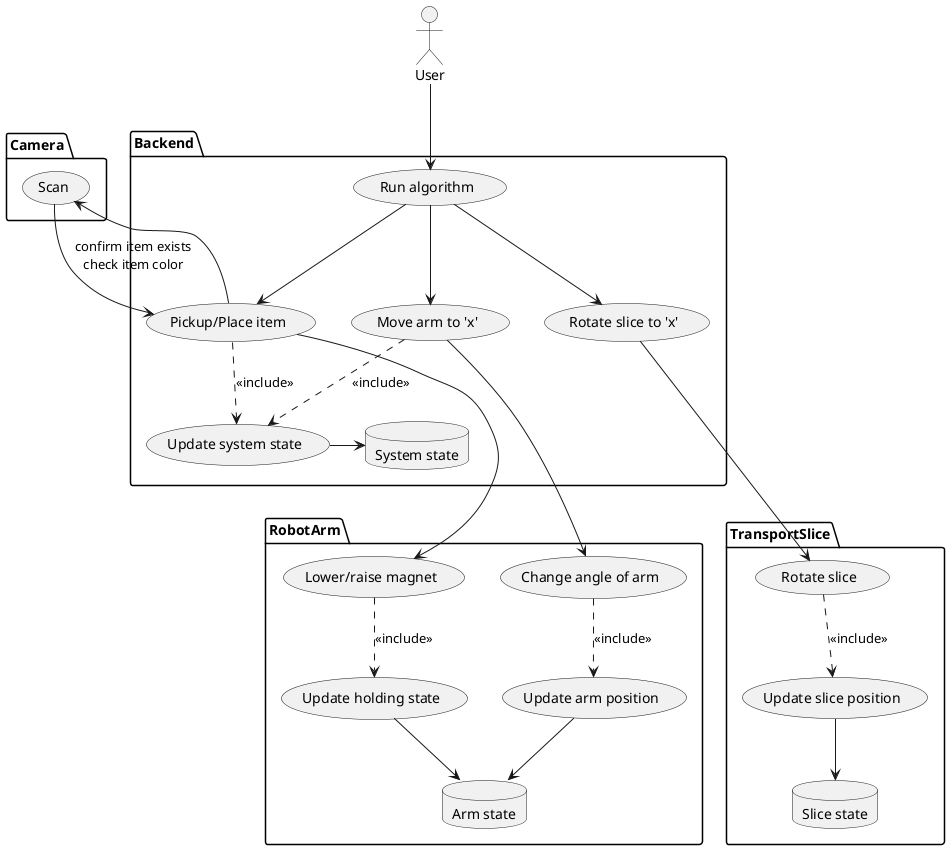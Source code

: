 @startuml use-case-diagram-v1

actor User


package RobotArm {
    database "Arm state" as armState
    (Change angle of arm)
    (Lower/raise magnet)
    (Update arm position)
    (Update holding state)
}

package TransportSlice {
    database "Slice state" as sliceState
    (Rotate slice)
    (Update slice position)
}

package Backend {
    database "System state" as systemState
    (Run algorithm)
    (Update system state)
    (Move arm to 'x')
    (Rotate slice to 'x')
    (Pickup/Place item)
}

package Camera {
    (Scan)
}

User --> (Run algorithm)

(Run algorithm) --> (Move arm to 'x')
(Run algorithm) --> (Rotate slice to 'x')
(Run algorithm) --> (Pickup/Place item)

(Move arm to 'x') ---> (Change angle of arm)
(Move arm to 'x') ..> (Update system state) : <<include>>
(Change angle of arm) ..> (Update arm position) : <<include>>
(Update arm position) --> armState


(Pickup/Place item) ..> (Update system state) : <<include>>
(Pickup/Place item) -up-> (Scan)
(Scan) -> (Pickup/Place item)   : confirm item exists\ncheck item color
(Pickup/Place item) --> (Lower/raise magnet)
(Lower/raise magnet) ..> (Update holding state) : <<include>>
(Update holding state) --> armState


(Rotate slice to 'x') ---> (Rotate slice)
(Rotate slice) ..> (Update slice position) : <<include>>
(Update slice position) --> sliceState



(Update system state) -> systemState
@enduml
